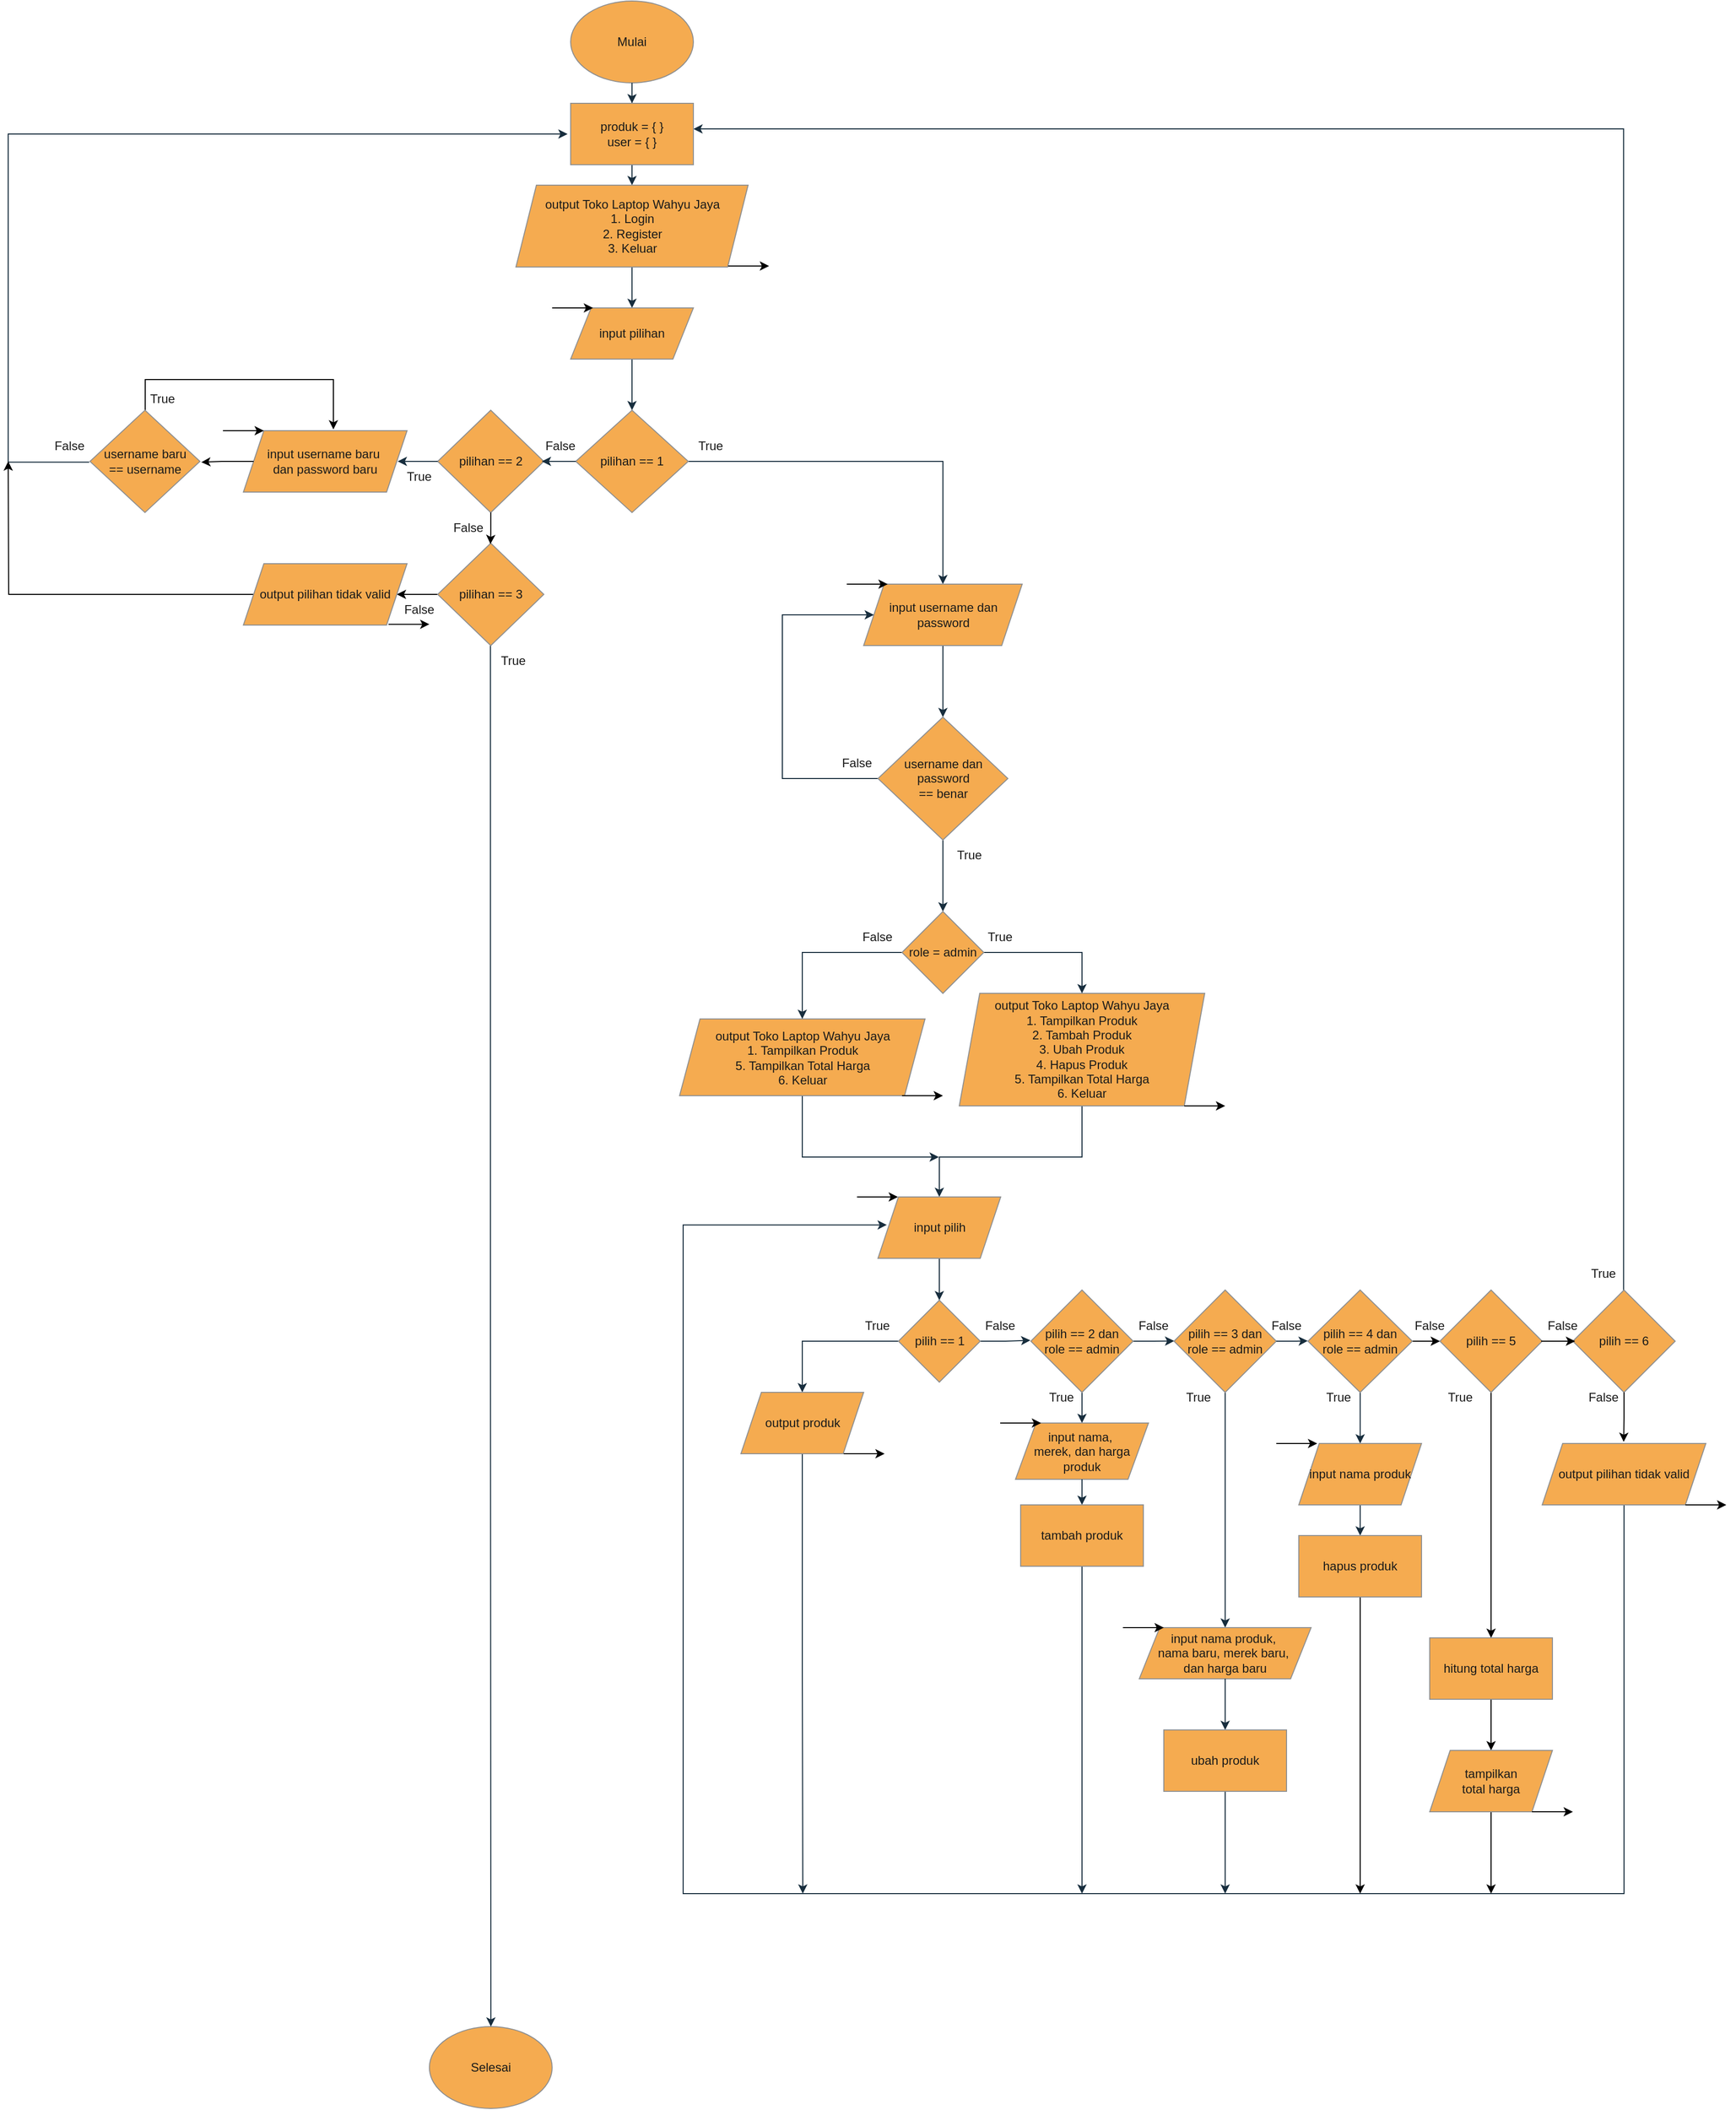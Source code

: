 <mxfile version="24.7.17">
  <diagram id="C5RBs43oDa-KdzZeNtuy" name="Page-1">
    <mxGraphModel dx="1134" dy="694" grid="1" gridSize="10" guides="1" tooltips="1" connect="0" arrows="1" fold="1" page="1" pageScale="1" pageWidth="2339" pageHeight="3300" background="#ffffff" math="0" shadow="0">
      <root>
        <mxCell id="WIyWlLk6GJQsqaUBKTNV-0" />
        <mxCell id="WIyWlLk6GJQsqaUBKTNV-1" parent="WIyWlLk6GJQsqaUBKTNV-0" />
        <mxCell id="zl4x7D-Gfelj8m4RLdN5-7" style="edgeStyle=orthogonalEdgeStyle;rounded=0;orthogonalLoop=1;jettySize=auto;html=1;labelBackgroundColor=none;strokeColor=#182E3E;fontColor=default;" parent="WIyWlLk6GJQsqaUBKTNV-1" source="4NJqL0IVzhE3b974urye-1" edge="1">
          <mxGeometry relative="1" as="geometry">
            <mxPoint x="650" y="200" as="targetPoint" />
          </mxGeometry>
        </mxCell>
        <mxCell id="zl4x7D-Gfelj8m4RLdN5-0" value="Mulai" style="ellipse;whiteSpace=wrap;html=1;labelBackgroundColor=none;fillColor=#F5AB50;strokeColor=#909090;fontColor=#1A1A1A;" parent="WIyWlLk6GJQsqaUBKTNV-1" vertex="1">
          <mxGeometry x="590" y="20" width="120" height="80" as="geometry" />
        </mxCell>
        <mxCell id="zl4x7D-Gfelj8m4RLdN5-21" style="edgeStyle=orthogonalEdgeStyle;rounded=0;orthogonalLoop=1;jettySize=auto;html=1;exitX=0.5;exitY=1;exitDx=0;exitDy=0;entryX=0.5;entryY=0;entryDx=0;entryDy=0;labelBackgroundColor=none;strokeColor=#182E3E;fontColor=default;" parent="WIyWlLk6GJQsqaUBKTNV-1" source="zl4x7D-Gfelj8m4RLdN5-6" target="zl4x7D-Gfelj8m4RLdN5-9" edge="1">
          <mxGeometry relative="1" as="geometry" />
        </mxCell>
        <mxCell id="zl4x7D-Gfelj8m4RLdN5-6" value="output Toko Laptop Wahyu Jaya&lt;div&gt;1. Login&lt;/div&gt;&lt;div&gt;2. Register&lt;/div&gt;&lt;div&gt;3. Keluar&lt;/div&gt;" style="shape=parallelogram;perimeter=parallelogramPerimeter;whiteSpace=wrap;html=1;fixedSize=1;labelBackgroundColor=none;fillColor=#F5AB50;strokeColor=#909090;fontColor=#1A1A1A;" parent="WIyWlLk6GJQsqaUBKTNV-1" vertex="1">
          <mxGeometry x="536.5" y="200" width="227" height="80" as="geometry" />
        </mxCell>
        <mxCell id="zl4x7D-Gfelj8m4RLdN5-23" style="edgeStyle=orthogonalEdgeStyle;rounded=0;orthogonalLoop=1;jettySize=auto;html=1;entryX=0.5;entryY=0;entryDx=0;entryDy=0;labelBackgroundColor=none;strokeColor=#182E3E;fontColor=default;" parent="WIyWlLk6GJQsqaUBKTNV-1" source="zl4x7D-Gfelj8m4RLdN5-8" target="zl4x7D-Gfelj8m4RLdN5-11" edge="1">
          <mxGeometry relative="1" as="geometry">
            <mxPoint x="540" y="470" as="targetPoint" />
            <Array as="points">
              <mxPoint x="954" y="470" />
            </Array>
          </mxGeometry>
        </mxCell>
        <mxCell id="zl4x7D-Gfelj8m4RLdN5-8" value="pilihan == 1" style="rhombus;whiteSpace=wrap;html=1;labelBackgroundColor=none;fillColor=#F5AB50;strokeColor=#909090;fontColor=#1A1A1A;" parent="WIyWlLk6GJQsqaUBKTNV-1" vertex="1">
          <mxGeometry x="595" y="420" width="110" height="100" as="geometry" />
        </mxCell>
        <mxCell id="zl4x7D-Gfelj8m4RLdN5-22" style="edgeStyle=orthogonalEdgeStyle;rounded=0;orthogonalLoop=1;jettySize=auto;html=1;entryX=0.5;entryY=0;entryDx=0;entryDy=0;labelBackgroundColor=none;strokeColor=#182E3E;fontColor=default;" parent="WIyWlLk6GJQsqaUBKTNV-1" source="zl4x7D-Gfelj8m4RLdN5-9" target="zl4x7D-Gfelj8m4RLdN5-8" edge="1">
          <mxGeometry relative="1" as="geometry" />
        </mxCell>
        <mxCell id="zl4x7D-Gfelj8m4RLdN5-9" value="input pilihan" style="shape=parallelogram;perimeter=parallelogramPerimeter;whiteSpace=wrap;html=1;fixedSize=1;labelBackgroundColor=none;fillColor=#F5AB50;strokeColor=#909090;fontColor=#1A1A1A;" parent="WIyWlLk6GJQsqaUBKTNV-1" vertex="1">
          <mxGeometry x="590" y="320" width="120" height="50" as="geometry" />
        </mxCell>
        <mxCell id="zl4x7D-Gfelj8m4RLdN5-25" style="edgeStyle=orthogonalEdgeStyle;rounded=0;orthogonalLoop=1;jettySize=auto;html=1;entryX=0.5;entryY=0;entryDx=0;entryDy=0;labelBackgroundColor=none;strokeColor=#182E3E;fontColor=default;" parent="WIyWlLk6GJQsqaUBKTNV-1" source="zl4x7D-Gfelj8m4RLdN5-11" target="zl4x7D-Gfelj8m4RLdN5-12" edge="1">
          <mxGeometry relative="1" as="geometry" />
        </mxCell>
        <mxCell id="zl4x7D-Gfelj8m4RLdN5-11" value="input username dan password" style="shape=parallelogram;perimeter=parallelogramPerimeter;whiteSpace=wrap;html=1;fixedSize=1;labelBackgroundColor=none;fillColor=#F5AB50;strokeColor=#909090;fontColor=#1A1A1A;" parent="WIyWlLk6GJQsqaUBKTNV-1" vertex="1">
          <mxGeometry x="876.5" y="590" width="155" height="60" as="geometry" />
        </mxCell>
        <mxCell id="zl4x7D-Gfelj8m4RLdN5-26" style="edgeStyle=orthogonalEdgeStyle;rounded=0;orthogonalLoop=1;jettySize=auto;html=1;entryX=0.5;entryY=0;entryDx=0;entryDy=0;labelBackgroundColor=none;strokeColor=#182E3E;fontColor=default;" parent="WIyWlLk6GJQsqaUBKTNV-1" source="zl4x7D-Gfelj8m4RLdN5-12" target="zl4x7D-Gfelj8m4RLdN5-15" edge="1">
          <mxGeometry relative="1" as="geometry" />
        </mxCell>
        <mxCell id="zl4x7D-Gfelj8m4RLdN5-27" style="edgeStyle=orthogonalEdgeStyle;rounded=0;orthogonalLoop=1;jettySize=auto;html=1;entryX=0;entryY=0.5;entryDx=0;entryDy=0;exitX=0;exitY=0.5;exitDx=0;exitDy=0;labelBackgroundColor=none;strokeColor=#182E3E;fontColor=default;" parent="WIyWlLk6GJQsqaUBKTNV-1" source="zl4x7D-Gfelj8m4RLdN5-12" target="zl4x7D-Gfelj8m4RLdN5-11" edge="1">
          <mxGeometry relative="1" as="geometry">
            <mxPoint x="817" y="620" as="targetPoint" />
            <Array as="points">
              <mxPoint x="797" y="780" />
              <mxPoint x="797" y="620" />
            </Array>
          </mxGeometry>
        </mxCell>
        <mxCell id="zl4x7D-Gfelj8m4RLdN5-12" value="username dan password&lt;div&gt;== benar&lt;/div&gt;" style="rhombus;whiteSpace=wrap;html=1;labelBackgroundColor=none;fillColor=#F5AB50;strokeColor=#909090;fontColor=#1A1A1A;" parent="WIyWlLk6GJQsqaUBKTNV-1" vertex="1">
          <mxGeometry x="890.5" y="720" width="127" height="120" as="geometry" />
        </mxCell>
        <mxCell id="zl4x7D-Gfelj8m4RLdN5-50" style="edgeStyle=orthogonalEdgeStyle;rounded=0;orthogonalLoop=1;jettySize=auto;html=1;entryX=0.5;entryY=0;entryDx=0;entryDy=0;labelBackgroundColor=none;strokeColor=#182E3E;fontColor=default;exitX=0.491;exitY=0.995;exitDx=0;exitDy=0;exitPerimeter=0;" parent="WIyWlLk6GJQsqaUBKTNV-1" source="zl4x7D-Gfelj8m4RLdN5-13" target="zl4x7D-Gfelj8m4RLdN5-44" edge="1">
          <mxGeometry relative="1" as="geometry">
            <Array as="points">
              <mxPoint x="1090" y="1100" />
              <mxPoint x="1090" y="1150" />
              <mxPoint x="951" y="1150" />
            </Array>
            <mxPoint x="1088" y="1103" as="sourcePoint" />
          </mxGeometry>
        </mxCell>
        <mxCell id="zl4x7D-Gfelj8m4RLdN5-13" value="output Toko Laptop Wahyu Jaya&lt;div&gt;1. Tampilkan Produk&lt;/div&gt;&lt;div&gt;2. Tambah Produk&lt;/div&gt;&lt;div&gt;3. Ubah Produk&lt;/div&gt;&lt;div&gt;4. Hapus Produk&lt;/div&gt;&lt;div&gt;5. Tampilkan Total Harga&lt;/div&gt;&lt;div&gt;6. Keluar&lt;/div&gt;" style="shape=parallelogram;perimeter=parallelogramPerimeter;whiteSpace=wrap;html=1;fixedSize=1;labelBackgroundColor=none;fillColor=#F5AB50;strokeColor=#909090;fontColor=#1A1A1A;" parent="WIyWlLk6GJQsqaUBKTNV-1" vertex="1">
          <mxGeometry x="970" y="990" width="240" height="110" as="geometry" />
        </mxCell>
        <mxCell id="zl4x7D-Gfelj8m4RLdN5-51" style="edgeStyle=orthogonalEdgeStyle;rounded=0;orthogonalLoop=1;jettySize=auto;html=1;labelBackgroundColor=none;strokeColor=#182E3E;fontColor=default;" parent="WIyWlLk6GJQsqaUBKTNV-1" source="zl4x7D-Gfelj8m4RLdN5-14" edge="1">
          <mxGeometry relative="1" as="geometry">
            <mxPoint x="950" y="1150" as="targetPoint" />
            <Array as="points">
              <mxPoint x="817" y="1150" />
              <mxPoint x="950" y="1150" />
            </Array>
          </mxGeometry>
        </mxCell>
        <mxCell id="zl4x7D-Gfelj8m4RLdN5-14" value="output Toko Laptop Wahyu Jaya&lt;div&gt;1. Tampilkan Produk&lt;/div&gt;&lt;div&gt;5. Tampilkan Total Harga&lt;/div&gt;&lt;div&gt;6. Keluar&lt;/div&gt;" style="shape=parallelogram;perimeter=parallelogramPerimeter;whiteSpace=wrap;html=1;fixedSize=1;labelBackgroundColor=none;fillColor=#F5AB50;strokeColor=#909090;fontColor=#1A1A1A;" parent="WIyWlLk6GJQsqaUBKTNV-1" vertex="1">
          <mxGeometry x="696.5" y="1015" width="240" height="75" as="geometry" />
        </mxCell>
        <mxCell id="zl4x7D-Gfelj8m4RLdN5-18" style="edgeStyle=orthogonalEdgeStyle;rounded=0;orthogonalLoop=1;jettySize=auto;html=1;exitX=1;exitY=0.5;exitDx=0;exitDy=0;entryX=0.5;entryY=0;entryDx=0;entryDy=0;labelBackgroundColor=none;strokeColor=#182E3E;fontColor=default;" parent="WIyWlLk6GJQsqaUBKTNV-1" source="zl4x7D-Gfelj8m4RLdN5-15" target="zl4x7D-Gfelj8m4RLdN5-13" edge="1">
          <mxGeometry relative="1" as="geometry">
            <mxPoint x="1107" y="950" as="targetPoint" />
          </mxGeometry>
        </mxCell>
        <mxCell id="zl4x7D-Gfelj8m4RLdN5-19" style="edgeStyle=orthogonalEdgeStyle;rounded=0;orthogonalLoop=1;jettySize=auto;html=1;entryX=0.5;entryY=0;entryDx=0;entryDy=0;labelBackgroundColor=none;strokeColor=#182E3E;fontColor=default;" parent="WIyWlLk6GJQsqaUBKTNV-1" source="zl4x7D-Gfelj8m4RLdN5-15" target="zl4x7D-Gfelj8m4RLdN5-14" edge="1">
          <mxGeometry relative="1" as="geometry">
            <mxPoint x="826" y="1050" as="targetPoint" />
            <Array as="points">
              <mxPoint x="817" y="950" />
            </Array>
          </mxGeometry>
        </mxCell>
        <mxCell id="zl4x7D-Gfelj8m4RLdN5-15" value="role = admin" style="rhombus;whiteSpace=wrap;html=1;labelBackgroundColor=none;fillColor=#F5AB50;strokeColor=#909090;fontColor=#1A1A1A;" parent="WIyWlLk6GJQsqaUBKTNV-1" vertex="1">
          <mxGeometry x="914" y="910" width="80" height="80" as="geometry" />
        </mxCell>
        <mxCell id="zl4x7D-Gfelj8m4RLdN5-28" value="input username baru&amp;nbsp;&lt;div&gt;dan password baru&lt;/div&gt;" style="shape=parallelogram;perimeter=parallelogramPerimeter;whiteSpace=wrap;html=1;fixedSize=1;labelBackgroundColor=none;fillColor=#F5AB50;strokeColor=#909090;fontColor=#1A1A1A;" parent="WIyWlLk6GJQsqaUBKTNV-1" vertex="1">
          <mxGeometry x="270" y="440" width="160" height="60" as="geometry" />
        </mxCell>
        <mxCell id="4NJqL0IVzhE3b974urye-12" style="edgeStyle=orthogonalEdgeStyle;rounded=0;orthogonalLoop=1;jettySize=auto;html=1;strokeColor=#182E3E;fontColor=#1A1A1A;entryX=-0.025;entryY=0.5;entryDx=0;entryDy=0;entryPerimeter=0;exitX=-0.007;exitY=0.508;exitDx=0;exitDy=0;exitPerimeter=0;" parent="WIyWlLk6GJQsqaUBKTNV-1" source="zl4x7D-Gfelj8m4RLdN5-29" target="4NJqL0IVzhE3b974urye-1" edge="1">
          <mxGeometry relative="1" as="geometry">
            <mxPoint x="120" y="140" as="targetPoint" />
            <Array as="points">
              <mxPoint x="40" y="471" />
              <mxPoint x="40" y="150" />
            </Array>
          </mxGeometry>
        </mxCell>
        <mxCell id="9ljW-Cc6mlku9meWJYxr-2" style="edgeStyle=orthogonalEdgeStyle;rounded=0;orthogonalLoop=1;jettySize=auto;html=1;entryX=0.55;entryY=-0.02;entryDx=0;entryDy=0;entryPerimeter=0;exitX=0.502;exitY=0.004;exitDx=0;exitDy=0;exitPerimeter=0;" edge="1" parent="WIyWlLk6GJQsqaUBKTNV-1" source="zl4x7D-Gfelj8m4RLdN5-29" target="zl4x7D-Gfelj8m4RLdN5-28">
          <mxGeometry relative="1" as="geometry">
            <mxPoint x="183.75" y="350" as="targetPoint" />
            <Array as="points">
              <mxPoint x="174" y="390" />
              <mxPoint x="358" y="390" />
            </Array>
          </mxGeometry>
        </mxCell>
        <mxCell id="zl4x7D-Gfelj8m4RLdN5-29" value="username baru ==&amp;nbsp;&lt;span style=&quot;background-color: initial;&quot;&gt;username&lt;/span&gt;" style="rhombus;whiteSpace=wrap;html=1;labelBackgroundColor=none;fillColor=#F5AB50;strokeColor=#909090;fontColor=#1A1A1A;" parent="WIyWlLk6GJQsqaUBKTNV-1" vertex="1">
          <mxGeometry x="120" y="420" width="107.5" height="100" as="geometry" />
        </mxCell>
        <mxCell id="zl4x7D-Gfelj8m4RLdN5-37" value="Selesai" style="ellipse;whiteSpace=wrap;html=1;labelBackgroundColor=none;fillColor=#F5AB50;strokeColor=#909090;fontColor=#1A1A1A;" parent="WIyWlLk6GJQsqaUBKTNV-1" vertex="1">
          <mxGeometry x="451.88" y="2000" width="120" height="80" as="geometry" />
        </mxCell>
        <mxCell id="zl4x7D-Gfelj8m4RLdN5-53" style="edgeStyle=orthogonalEdgeStyle;rounded=0;orthogonalLoop=1;jettySize=auto;html=1;entryX=0.5;entryY=0;entryDx=0;entryDy=0;labelBackgroundColor=none;strokeColor=#182E3E;fontColor=default;" parent="WIyWlLk6GJQsqaUBKTNV-1" source="zl4x7D-Gfelj8m4RLdN5-39" target="zl4x7D-Gfelj8m4RLdN5-40" edge="1">
          <mxGeometry relative="1" as="geometry">
            <mxPoint x="810" y="1330" as="targetPoint" />
          </mxGeometry>
        </mxCell>
        <mxCell id="zl4x7D-Gfelj8m4RLdN5-54" style="edgeStyle=orthogonalEdgeStyle;rounded=0;orthogonalLoop=1;jettySize=auto;html=1;entryX=-0.005;entryY=0.491;entryDx=0;entryDy=0;labelBackgroundColor=none;strokeColor=#182E3E;fontColor=default;entryPerimeter=0;" parent="WIyWlLk6GJQsqaUBKTNV-1" source="zl4x7D-Gfelj8m4RLdN5-39" target="zl4x7D-Gfelj8m4RLdN5-41" edge="1">
          <mxGeometry relative="1" as="geometry">
            <mxPoint x="1040" y="1330" as="targetPoint" />
          </mxGeometry>
        </mxCell>
        <mxCell id="zl4x7D-Gfelj8m4RLdN5-39" value="pilih == 1" style="rhombus;whiteSpace=wrap;html=1;labelBackgroundColor=none;fillColor=#F5AB50;strokeColor=#909090;fontColor=#1A1A1A;" parent="WIyWlLk6GJQsqaUBKTNV-1" vertex="1">
          <mxGeometry x="910.5" y="1290" width="80" height="80" as="geometry" />
        </mxCell>
        <mxCell id="zl4x7D-Gfelj8m4RLdN5-83" style="edgeStyle=orthogonalEdgeStyle;rounded=0;orthogonalLoop=1;jettySize=auto;html=1;labelBackgroundColor=none;strokeColor=#182E3E;fontColor=default;" parent="WIyWlLk6GJQsqaUBKTNV-1" source="zl4x7D-Gfelj8m4RLdN5-40" edge="1">
          <mxGeometry relative="1" as="geometry">
            <mxPoint x="817" y="1870" as="targetPoint" />
            <Array as="points">
              <mxPoint x="817" y="1655" />
              <mxPoint x="817" y="1655" />
            </Array>
          </mxGeometry>
        </mxCell>
        <mxCell id="zl4x7D-Gfelj8m4RLdN5-40" value="output produk" style="shape=parallelogram;perimeter=parallelogramPerimeter;whiteSpace=wrap;html=1;fixedSize=1;labelBackgroundColor=none;fillColor=#F5AB50;strokeColor=#909090;fontColor=#1A1A1A;" parent="WIyWlLk6GJQsqaUBKTNV-1" vertex="1">
          <mxGeometry x="756.5" y="1380" width="120" height="60" as="geometry" />
        </mxCell>
        <mxCell id="zl4x7D-Gfelj8m4RLdN5-55" style="edgeStyle=orthogonalEdgeStyle;rounded=0;orthogonalLoop=1;jettySize=auto;html=1;entryX=0.5;entryY=0;entryDx=0;entryDy=0;labelBackgroundColor=none;strokeColor=#182E3E;fontColor=default;" parent="WIyWlLk6GJQsqaUBKTNV-1" source="zl4x7D-Gfelj8m4RLdN5-41" target="zl4x7D-Gfelj8m4RLdN5-43" edge="1">
          <mxGeometry relative="1" as="geometry" />
        </mxCell>
        <mxCell id="zl4x7D-Gfelj8m4RLdN5-56" style="edgeStyle=orthogonalEdgeStyle;rounded=0;orthogonalLoop=1;jettySize=auto;html=1;entryX=0.002;entryY=0.498;entryDx=0;entryDy=0;labelBackgroundColor=none;strokeColor=#182E3E;fontColor=default;entryPerimeter=0;" parent="WIyWlLk6GJQsqaUBKTNV-1" source="zl4x7D-Gfelj8m4RLdN5-41" target="zl4x7D-Gfelj8m4RLdN5-45" edge="1">
          <mxGeometry relative="1" as="geometry">
            <mxPoint x="1220" y="1420" as="targetPoint" />
          </mxGeometry>
        </mxCell>
        <mxCell id="zl4x7D-Gfelj8m4RLdN5-41" value="pilih == 2 dan&lt;div&gt;role == admin&lt;/div&gt;" style="rhombus;whiteSpace=wrap;html=1;labelBackgroundColor=none;fillColor=#F5AB50;strokeColor=#909090;fontColor=#1A1A1A;" parent="WIyWlLk6GJQsqaUBKTNV-1" vertex="1">
          <mxGeometry x="1040" y="1280" width="100" height="100" as="geometry" />
        </mxCell>
        <mxCell id="zl4x7D-Gfelj8m4RLdN5-43" value="input nama,&amp;nbsp;&lt;div&gt;merek, dan harga produk&lt;/div&gt;" style="shape=parallelogram;perimeter=parallelogramPerimeter;whiteSpace=wrap;html=1;fixedSize=1;labelBackgroundColor=none;fillColor=#F5AB50;strokeColor=#909090;fontColor=#1A1A1A;" parent="WIyWlLk6GJQsqaUBKTNV-1" vertex="1">
          <mxGeometry x="1025" y="1410" width="130" height="55" as="geometry" />
        </mxCell>
        <mxCell id="zl4x7D-Gfelj8m4RLdN5-52" style="edgeStyle=orthogonalEdgeStyle;rounded=0;orthogonalLoop=1;jettySize=auto;html=1;entryX=0.5;entryY=0;entryDx=0;entryDy=0;labelBackgroundColor=none;strokeColor=#182E3E;fontColor=default;" parent="WIyWlLk6GJQsqaUBKTNV-1" source="zl4x7D-Gfelj8m4RLdN5-44" target="zl4x7D-Gfelj8m4RLdN5-39" edge="1">
          <mxGeometry relative="1" as="geometry" />
        </mxCell>
        <mxCell id="zl4x7D-Gfelj8m4RLdN5-44" value="input pilih" style="shape=parallelogram;perimeter=parallelogramPerimeter;whiteSpace=wrap;html=1;fixedSize=1;labelBackgroundColor=none;fillColor=#F5AB50;strokeColor=#909090;fontColor=#1A1A1A;" parent="WIyWlLk6GJQsqaUBKTNV-1" vertex="1">
          <mxGeometry x="890.5" y="1189" width="120" height="60" as="geometry" />
        </mxCell>
        <mxCell id="zl4x7D-Gfelj8m4RLdN5-57" style="edgeStyle=orthogonalEdgeStyle;rounded=0;orthogonalLoop=1;jettySize=auto;html=1;entryX=0.5;entryY=0;entryDx=0;entryDy=0;labelBackgroundColor=none;strokeColor=#182E3E;fontColor=default;" parent="WIyWlLk6GJQsqaUBKTNV-1" source="zl4x7D-Gfelj8m4RLdN5-45" target="zl4x7D-Gfelj8m4RLdN5-46" edge="1">
          <mxGeometry relative="1" as="geometry" />
        </mxCell>
        <mxCell id="zl4x7D-Gfelj8m4RLdN5-45" value="pilih == 3 dan&lt;div&gt;role == admin&lt;/div&gt;" style="rhombus;whiteSpace=wrap;html=1;labelBackgroundColor=none;fillColor=#F5AB50;strokeColor=#909090;fontColor=#1A1A1A;" parent="WIyWlLk6GJQsqaUBKTNV-1" vertex="1">
          <mxGeometry x="1180" y="1280" width="100" height="100" as="geometry" />
        </mxCell>
        <mxCell id="zl4x7D-Gfelj8m4RLdN5-46" value="input nama produk,&amp;nbsp;&lt;div&gt;nama baru, merek baru,&amp;nbsp;&lt;/div&gt;&lt;div&gt;dan harga baru&lt;/div&gt;" style="shape=parallelogram;perimeter=parallelogramPerimeter;whiteSpace=wrap;html=1;fixedSize=1;labelBackgroundColor=none;fillColor=#F5AB50;strokeColor=#909090;fontColor=#1A1A1A;" parent="WIyWlLk6GJQsqaUBKTNV-1" vertex="1">
          <mxGeometry x="1146" y="1610" width="168" height="50" as="geometry" />
        </mxCell>
        <mxCell id="zl4x7D-Gfelj8m4RLdN5-59" style="edgeStyle=orthogonalEdgeStyle;rounded=0;orthogonalLoop=1;jettySize=auto;html=1;entryX=0.5;entryY=0;entryDx=0;entryDy=0;labelBackgroundColor=none;strokeColor=#182E3E;fontColor=default;" parent="WIyWlLk6GJQsqaUBKTNV-1" source="zl4x7D-Gfelj8m4RLdN5-47" target="zl4x7D-Gfelj8m4RLdN5-48" edge="1">
          <mxGeometry relative="1" as="geometry" />
        </mxCell>
        <mxCell id="4NJqL0IVzhE3b974urye-13" style="edgeStyle=orthogonalEdgeStyle;rounded=0;orthogonalLoop=1;jettySize=auto;html=1;strokeColor=#182E3E;fontColor=#1A1A1A;entryX=1;entryY=0.417;entryDx=0;entryDy=0;entryPerimeter=0;exitX=0.496;exitY=0.052;exitDx=0;exitDy=0;exitPerimeter=0;" parent="WIyWlLk6GJQsqaUBKTNV-1" source="9ljW-Cc6mlku9meWJYxr-12" target="4NJqL0IVzhE3b974urye-1" edge="1">
          <mxGeometry relative="1" as="geometry">
            <mxPoint x="1400" y="120" as="targetPoint" />
            <Array as="points">
              <mxPoint x="1620" y="145" />
            </Array>
            <mxPoint x="1660" y="1270" as="sourcePoint" />
          </mxGeometry>
        </mxCell>
        <mxCell id="svdyX7eMzX7j4TT8OuAd-2" value="" style="edgeStyle=orthogonalEdgeStyle;rounded=0;orthogonalLoop=1;jettySize=auto;html=1;" parent="WIyWlLk6GJQsqaUBKTNV-1" source="zl4x7D-Gfelj8m4RLdN5-47" target="svdyX7eMzX7j4TT8OuAd-1" edge="1">
          <mxGeometry relative="1" as="geometry" />
        </mxCell>
        <mxCell id="zl4x7D-Gfelj8m4RLdN5-47" value="pilih == 4 dan&lt;div&gt;role == admin&lt;/div&gt;" style="rhombus;whiteSpace=wrap;html=1;labelBackgroundColor=none;fillColor=#F5AB50;strokeColor=#909090;fontColor=#1A1A1A;" parent="WIyWlLk6GJQsqaUBKTNV-1" vertex="1">
          <mxGeometry x="1311" y="1280" width="102" height="100" as="geometry" />
        </mxCell>
        <mxCell id="zl4x7D-Gfelj8m4RLdN5-60" style="edgeStyle=orthogonalEdgeStyle;rounded=0;orthogonalLoop=1;jettySize=auto;html=1;entryX=0.5;entryY=0;entryDx=0;entryDy=0;labelBackgroundColor=none;strokeColor=#182E3E;fontColor=default;" parent="WIyWlLk6GJQsqaUBKTNV-1" source="zl4x7D-Gfelj8m4RLdN5-48" target="zl4x7D-Gfelj8m4RLdN5-49" edge="1">
          <mxGeometry relative="1" as="geometry" />
        </mxCell>
        <mxCell id="zl4x7D-Gfelj8m4RLdN5-48" value="input nama produk" style="shape=parallelogram;perimeter=parallelogramPerimeter;whiteSpace=wrap;html=1;fixedSize=1;labelBackgroundColor=none;fillColor=#F5AB50;strokeColor=#909090;fontColor=#1A1A1A;" parent="WIyWlLk6GJQsqaUBKTNV-1" vertex="1">
          <mxGeometry x="1302" y="1430" width="120" height="60" as="geometry" />
        </mxCell>
        <mxCell id="4NJqL0IVzhE3b974urye-17" style="edgeStyle=orthogonalEdgeStyle;rounded=0;orthogonalLoop=1;jettySize=auto;html=1;strokeColor=#182E3E;fontColor=#1A1A1A;entryX=0.072;entryY=0.456;entryDx=0;entryDy=0;entryPerimeter=0;exitX=0.493;exitY=0.96;exitDx=0;exitDy=0;exitPerimeter=0;" parent="WIyWlLk6GJQsqaUBKTNV-1" source="9ljW-Cc6mlku9meWJYxr-15" target="zl4x7D-Gfelj8m4RLdN5-44" edge="1">
          <mxGeometry relative="1" as="geometry">
            <mxPoint x="710" y="1870" as="targetPoint" />
            <Array as="points">
              <mxPoint x="1620" y="1488" />
              <mxPoint x="1620" y="1870" />
              <mxPoint x="700" y="1870" />
              <mxPoint x="700" y="1216" />
            </Array>
            <mxPoint x="1670" y="1610" as="sourcePoint" />
          </mxGeometry>
        </mxCell>
        <mxCell id="svdyX7eMzX7j4TT8OuAd-13" style="edgeStyle=orthogonalEdgeStyle;rounded=0;orthogonalLoop=1;jettySize=auto;html=1;" parent="WIyWlLk6GJQsqaUBKTNV-1" source="zl4x7D-Gfelj8m4RLdN5-49" edge="1">
          <mxGeometry relative="1" as="geometry">
            <mxPoint x="1362" y="1870" as="targetPoint" />
          </mxGeometry>
        </mxCell>
        <mxCell id="zl4x7D-Gfelj8m4RLdN5-49" value="hapus produk" style="rounded=0;whiteSpace=wrap;html=1;labelBackgroundColor=none;fillColor=#F5AB50;strokeColor=#909090;fontColor=#1A1A1A;" parent="WIyWlLk6GJQsqaUBKTNV-1" vertex="1">
          <mxGeometry x="1302" y="1520" width="120" height="60" as="geometry" />
        </mxCell>
        <mxCell id="zl4x7D-Gfelj8m4RLdN5-62" value="True" style="text;html=1;align=center;verticalAlign=middle;whiteSpace=wrap;rounded=0;labelBackgroundColor=none;fontColor=#1A1A1A;" parent="WIyWlLk6GJQsqaUBKTNV-1" vertex="1">
          <mxGeometry x="696.5" y="440" width="60" height="30" as="geometry" />
        </mxCell>
        <mxCell id="zl4x7D-Gfelj8m4RLdN5-63" value="False" style="text;html=1;align=center;verticalAlign=middle;whiteSpace=wrap;rounded=0;labelBackgroundColor=none;fontColor=#1A1A1A;" parent="WIyWlLk6GJQsqaUBKTNV-1" vertex="1">
          <mxGeometry x="550" y="440" width="60" height="30" as="geometry" />
        </mxCell>
        <mxCell id="zl4x7D-Gfelj8m4RLdN5-64" value="True" style="text;html=1;align=center;verticalAlign=middle;whiteSpace=wrap;rounded=0;labelBackgroundColor=none;fontColor=#1A1A1A;" parent="WIyWlLk6GJQsqaUBKTNV-1" vertex="1">
          <mxGeometry x="950" y="840" width="60" height="30" as="geometry" />
        </mxCell>
        <mxCell id="zl4x7D-Gfelj8m4RLdN5-65" value="True" style="text;html=1;align=center;verticalAlign=middle;whiteSpace=wrap;rounded=0;labelBackgroundColor=none;fontColor=#1A1A1A;" parent="WIyWlLk6GJQsqaUBKTNV-1" vertex="1">
          <mxGeometry x="1040" y="1370" width="60" height="30" as="geometry" />
        </mxCell>
        <mxCell id="zl4x7D-Gfelj8m4RLdN5-66" value="False" style="text;html=1;align=center;verticalAlign=middle;whiteSpace=wrap;rounded=0;labelBackgroundColor=none;fontColor=#1A1A1A;" parent="WIyWlLk6GJQsqaUBKTNV-1" vertex="1">
          <mxGeometry x="840" y="750" width="60" height="30" as="geometry" />
        </mxCell>
        <mxCell id="zl4x7D-Gfelj8m4RLdN5-67" value="True" style="text;html=1;align=center;verticalAlign=middle;whiteSpace=wrap;rounded=0;labelBackgroundColor=none;fontColor=#1A1A1A;" parent="WIyWlLk6GJQsqaUBKTNV-1" vertex="1">
          <mxGeometry x="860" y="1300" width="60" height="30" as="geometry" />
        </mxCell>
        <mxCell id="zl4x7D-Gfelj8m4RLdN5-68" value="False" style="text;html=1;align=center;verticalAlign=middle;whiteSpace=wrap;rounded=0;labelBackgroundColor=none;fontColor=#1A1A1A;" parent="WIyWlLk6GJQsqaUBKTNV-1" vertex="1">
          <mxGeometry x="1260" y="1300" width="60" height="30" as="geometry" />
        </mxCell>
        <mxCell id="zl4x7D-Gfelj8m4RLdN5-69" value="False" style="text;html=1;align=center;verticalAlign=middle;whiteSpace=wrap;rounded=0;labelBackgroundColor=none;fontColor=#1A1A1A;" parent="WIyWlLk6GJQsqaUBKTNV-1" vertex="1">
          <mxGeometry x="980" y="1305" width="60" height="20" as="geometry" />
        </mxCell>
        <mxCell id="zl4x7D-Gfelj8m4RLdN5-70" value="False" style="text;html=1;align=center;verticalAlign=middle;whiteSpace=wrap;rounded=0;labelBackgroundColor=none;fontColor=#1A1A1A;" parent="WIyWlLk6GJQsqaUBKTNV-1" vertex="1">
          <mxGeometry x="1400" y="1300" width="60" height="30" as="geometry" />
        </mxCell>
        <mxCell id="zl4x7D-Gfelj8m4RLdN5-71" value="False" style="text;html=1;align=center;verticalAlign=middle;whiteSpace=wrap;rounded=0;labelBackgroundColor=none;fontColor=#1A1A1A;" parent="WIyWlLk6GJQsqaUBKTNV-1" vertex="1">
          <mxGeometry x="1130" y="1300" width="60" height="30" as="geometry" />
        </mxCell>
        <mxCell id="zl4x7D-Gfelj8m4RLdN5-74" value="True" style="text;html=1;align=center;verticalAlign=middle;whiteSpace=wrap;rounded=0;labelBackgroundColor=none;fontColor=#1A1A1A;" parent="WIyWlLk6GJQsqaUBKTNV-1" vertex="1">
          <mxGeometry x="1174" y="1370" width="60" height="30" as="geometry" />
        </mxCell>
        <mxCell id="zl4x7D-Gfelj8m4RLdN5-75" value="True" style="text;html=1;align=center;verticalAlign=middle;whiteSpace=wrap;rounded=0;labelBackgroundColor=none;fontColor=#1A1A1A;" parent="WIyWlLk6GJQsqaUBKTNV-1" vertex="1">
          <mxGeometry x="1311" y="1370" width="60" height="30" as="geometry" />
        </mxCell>
        <mxCell id="zl4x7D-Gfelj8m4RLdN5-76" value="True" style="text;html=1;align=center;verticalAlign=middle;whiteSpace=wrap;rounded=0;labelBackgroundColor=none;fontColor=#1A1A1A;" parent="WIyWlLk6GJQsqaUBKTNV-1" vertex="1">
          <mxGeometry x="980" y="920" width="60" height="30" as="geometry" />
        </mxCell>
        <mxCell id="zl4x7D-Gfelj8m4RLdN5-77" value="True" style="text;html=1;align=center;verticalAlign=middle;whiteSpace=wrap;rounded=0;labelBackgroundColor=none;fontColor=#1A1A1A;" parent="WIyWlLk6GJQsqaUBKTNV-1" vertex="1">
          <mxGeometry x="411.87" y="470" width="60" height="30" as="geometry" />
        </mxCell>
        <mxCell id="zl4x7D-Gfelj8m4RLdN5-78" value="False" style="text;html=1;align=center;verticalAlign=middle;whiteSpace=wrap;rounded=0;labelBackgroundColor=none;fontColor=#1A1A1A;" parent="WIyWlLk6GJQsqaUBKTNV-1" vertex="1">
          <mxGeometry x="860" y="920" width="60" height="30" as="geometry" />
        </mxCell>
        <mxCell id="zl4x7D-Gfelj8m4RLdN5-79" value="False" style="text;html=1;align=center;verticalAlign=middle;whiteSpace=wrap;rounded=0;labelBackgroundColor=none;fontColor=#1A1A1A;" parent="WIyWlLk6GJQsqaUBKTNV-1" vertex="1">
          <mxGeometry x="70" y="440" width="60" height="30" as="geometry" />
        </mxCell>
        <mxCell id="zl4x7D-Gfelj8m4RLdN5-80" value="True" style="text;html=1;align=center;verticalAlign=middle;whiteSpace=wrap;rounded=0;labelBackgroundColor=none;fontColor=#1A1A1A;" parent="WIyWlLk6GJQsqaUBKTNV-1" vertex="1">
          <mxGeometry x="161" y="394" width="60" height="30" as="geometry" />
        </mxCell>
        <mxCell id="zl4x7D-Gfelj8m4RLdN5-90" value="" style="edgeStyle=orthogonalEdgeStyle;rounded=0;orthogonalLoop=1;jettySize=auto;html=1;labelBackgroundColor=none;strokeColor=#182E3E;fontColor=default;" parent="WIyWlLk6GJQsqaUBKTNV-1" source="zl4x7D-Gfelj8m4RLdN5-46" target="zl4x7D-Gfelj8m4RLdN5-89" edge="1">
          <mxGeometry relative="1" as="geometry">
            <mxPoint x="1217" y="1930" as="targetPoint" />
            <mxPoint x="1217" y="1720" as="sourcePoint" />
          </mxGeometry>
        </mxCell>
        <mxCell id="4NJqL0IVzhE3b974urye-16" style="edgeStyle=orthogonalEdgeStyle;rounded=0;orthogonalLoop=1;jettySize=auto;html=1;strokeColor=#182E3E;fontColor=#1A1A1A;" parent="WIyWlLk6GJQsqaUBKTNV-1" source="zl4x7D-Gfelj8m4RLdN5-89" edge="1">
          <mxGeometry relative="1" as="geometry">
            <mxPoint x="1230" y="1870" as="targetPoint" />
          </mxGeometry>
        </mxCell>
        <mxCell id="zl4x7D-Gfelj8m4RLdN5-89" value="ubah produk" style="rounded=0;whiteSpace=wrap;html=1;labelBackgroundColor=none;fillColor=#F5AB50;strokeColor=#909090;fontColor=#1A1A1A;" parent="WIyWlLk6GJQsqaUBKTNV-1" vertex="1">
          <mxGeometry x="1170" y="1710" width="120" height="60" as="geometry" />
        </mxCell>
        <mxCell id="zl4x7D-Gfelj8m4RLdN5-92" value="" style="edgeStyle=orthogonalEdgeStyle;rounded=0;orthogonalLoop=1;jettySize=auto;html=1;labelBackgroundColor=none;strokeColor=#182E3E;fontColor=default;" parent="WIyWlLk6GJQsqaUBKTNV-1" source="zl4x7D-Gfelj8m4RLdN5-43" target="zl4x7D-Gfelj8m4RLdN5-91" edge="1">
          <mxGeometry relative="1" as="geometry">
            <mxPoint x="1050" y="1930" as="targetPoint" />
            <mxPoint x="1050" y="1595" as="sourcePoint" />
          </mxGeometry>
        </mxCell>
        <mxCell id="4NJqL0IVzhE3b974urye-15" style="edgeStyle=orthogonalEdgeStyle;rounded=0;orthogonalLoop=1;jettySize=auto;html=1;strokeColor=#182E3E;fontColor=#1A1A1A;" parent="WIyWlLk6GJQsqaUBKTNV-1" source="zl4x7D-Gfelj8m4RLdN5-91" edge="1">
          <mxGeometry relative="1" as="geometry">
            <mxPoint x="1090" y="1870" as="targetPoint" />
          </mxGeometry>
        </mxCell>
        <mxCell id="zl4x7D-Gfelj8m4RLdN5-91" value="tambah produk" style="rounded=0;whiteSpace=wrap;html=1;labelBackgroundColor=none;fillColor=#F5AB50;strokeColor=#909090;fontColor=#1A1A1A;" parent="WIyWlLk6GJQsqaUBKTNV-1" vertex="1">
          <mxGeometry x="1030" y="1490" width="120" height="60" as="geometry" />
        </mxCell>
        <mxCell id="4NJqL0IVzhE3b974urye-0" value="" style="edgeStyle=orthogonalEdgeStyle;rounded=0;orthogonalLoop=1;jettySize=auto;html=1;labelBackgroundColor=none;strokeColor=#182E3E;fontColor=default;" parent="WIyWlLk6GJQsqaUBKTNV-1" source="zl4x7D-Gfelj8m4RLdN5-0" target="4NJqL0IVzhE3b974urye-1" edge="1">
          <mxGeometry relative="1" as="geometry">
            <mxPoint x="650" y="200" as="targetPoint" />
            <mxPoint x="650" y="100" as="sourcePoint" />
          </mxGeometry>
        </mxCell>
        <mxCell id="4NJqL0IVzhE3b974urye-1" value="produk = { }&lt;div&gt;&lt;span style=&quot;background-color: initial;&quot;&gt;user = { }&lt;/span&gt;&lt;/div&gt;" style="rounded=0;whiteSpace=wrap;html=1;strokeColor=#909090;fontColor=#1A1A1A;fillColor=#F5AB50;" parent="WIyWlLk6GJQsqaUBKTNV-1" vertex="1">
          <mxGeometry x="590" y="120" width="120" height="60" as="geometry" />
        </mxCell>
        <mxCell id="4NJqL0IVzhE3b974urye-18" style="edgeStyle=orthogonalEdgeStyle;rounded=0;orthogonalLoop=1;jettySize=auto;html=1;strokeColor=#182E3E;fontColor=#1A1A1A;exitX=0.497;exitY=1;exitDx=0;exitDy=0;exitPerimeter=0;entryX=0.501;entryY=0;entryDx=0;entryDy=0;entryPerimeter=0;" parent="WIyWlLk6GJQsqaUBKTNV-1" source="9ljW-Cc6mlku9meWJYxr-3" target="zl4x7D-Gfelj8m4RLdN5-37" edge="1">
          <mxGeometry relative="1" as="geometry">
            <mxPoint x="512" y="1980" as="targetPoint" />
            <mxPoint x="660" y="750" as="sourcePoint" />
            <Array as="points" />
          </mxGeometry>
        </mxCell>
        <mxCell id="4NJqL0IVzhE3b974urye-6" value="pilihan == 2" style="rhombus;whiteSpace=wrap;html=1;strokeColor=#909090;fontColor=#1A1A1A;fillColor=#F5AB50;" parent="WIyWlLk6GJQsqaUBKTNV-1" vertex="1">
          <mxGeometry x="460" y="420" width="103.75" height="100" as="geometry" />
        </mxCell>
        <mxCell id="4NJqL0IVzhE3b974urye-7" style="edgeStyle=orthogonalEdgeStyle;rounded=0;orthogonalLoop=1;jettySize=auto;html=1;entryX=0.981;entryY=0.5;entryDx=0;entryDy=0;entryPerimeter=0;strokeColor=#182E3E;fontColor=#1A1A1A;" parent="WIyWlLk6GJQsqaUBKTNV-1" source="zl4x7D-Gfelj8m4RLdN5-8" target="4NJqL0IVzhE3b974urye-6" edge="1">
          <mxGeometry relative="1" as="geometry" />
        </mxCell>
        <mxCell id="4NJqL0IVzhE3b974urye-8" style="edgeStyle=orthogonalEdgeStyle;rounded=0;orthogonalLoop=1;jettySize=auto;html=1;entryX=0.943;entryY=0.5;entryDx=0;entryDy=0;entryPerimeter=0;strokeColor=#182E3E;fontColor=#1A1A1A;" parent="WIyWlLk6GJQsqaUBKTNV-1" source="4NJqL0IVzhE3b974urye-6" target="zl4x7D-Gfelj8m4RLdN5-28" edge="1">
          <mxGeometry relative="1" as="geometry" />
        </mxCell>
        <mxCell id="4NJqL0IVzhE3b974urye-19" style="edgeStyle=orthogonalEdgeStyle;rounded=0;orthogonalLoop=1;jettySize=auto;html=1;entryX=-0.002;entryY=0.497;entryDx=0;entryDy=0;entryPerimeter=0;strokeColor=#182E3E;fontColor=#1A1A1A;" parent="WIyWlLk6GJQsqaUBKTNV-1" source="zl4x7D-Gfelj8m4RLdN5-45" target="zl4x7D-Gfelj8m4RLdN5-47" edge="1">
          <mxGeometry relative="1" as="geometry" />
        </mxCell>
        <mxCell id="svdyX7eMzX7j4TT8OuAd-8" value="" style="edgeStyle=orthogonalEdgeStyle;rounded=0;orthogonalLoop=1;jettySize=auto;html=1;" parent="WIyWlLk6GJQsqaUBKTNV-1" source="svdyX7eMzX7j4TT8OuAd-1" target="svdyX7eMzX7j4TT8OuAd-7" edge="1">
          <mxGeometry relative="1" as="geometry" />
        </mxCell>
        <mxCell id="svdyX7eMzX7j4TT8OuAd-1" value="pilih == 5" style="rhombus;whiteSpace=wrap;html=1;fillColor=#F5AB50;strokeColor=#909090;fontColor=#1A1A1A;labelBackgroundColor=none;" parent="WIyWlLk6GJQsqaUBKTNV-1" vertex="1">
          <mxGeometry x="1440" y="1280" width="100" height="100" as="geometry" />
        </mxCell>
        <mxCell id="svdyX7eMzX7j4TT8OuAd-10" value="" style="edgeStyle=orthogonalEdgeStyle;rounded=0;orthogonalLoop=1;jettySize=auto;html=1;" parent="WIyWlLk6GJQsqaUBKTNV-1" source="svdyX7eMzX7j4TT8OuAd-7" target="svdyX7eMzX7j4TT8OuAd-9" edge="1">
          <mxGeometry relative="1" as="geometry" />
        </mxCell>
        <mxCell id="svdyX7eMzX7j4TT8OuAd-7" value="hitung total harga" style="whiteSpace=wrap;html=1;fillColor=#F5AB50;strokeColor=#909090;fontColor=#1A1A1A;labelBackgroundColor=none;" parent="WIyWlLk6GJQsqaUBKTNV-1" vertex="1">
          <mxGeometry x="1430" y="1620" width="120" height="60" as="geometry" />
        </mxCell>
        <mxCell id="9ljW-Cc6mlku9meWJYxr-17" style="edgeStyle=orthogonalEdgeStyle;rounded=0;orthogonalLoop=1;jettySize=auto;html=1;" edge="1" parent="WIyWlLk6GJQsqaUBKTNV-1" source="svdyX7eMzX7j4TT8OuAd-9">
          <mxGeometry relative="1" as="geometry">
            <mxPoint x="1490" y="1870" as="targetPoint" />
          </mxGeometry>
        </mxCell>
        <mxCell id="svdyX7eMzX7j4TT8OuAd-9" value="tampilkan&lt;div&gt;total harga&lt;/div&gt;" style="shape=parallelogram;perimeter=parallelogramPerimeter;whiteSpace=wrap;html=1;fixedSize=1;fillColor=#F5AB50;strokeColor=#909090;fontColor=#1A1A1A;labelBackgroundColor=none;" parent="WIyWlLk6GJQsqaUBKTNV-1" vertex="1">
          <mxGeometry x="1430" y="1730" width="120" height="60" as="geometry" />
        </mxCell>
        <mxCell id="svdyX7eMzX7j4TT8OuAd-11" value="True" style="text;html=1;align=center;verticalAlign=middle;whiteSpace=wrap;rounded=0;labelBackgroundColor=none;fontColor=#1A1A1A;" parent="WIyWlLk6GJQsqaUBKTNV-1" vertex="1">
          <mxGeometry x="1430" y="1370" width="60" height="30" as="geometry" />
        </mxCell>
        <mxCell id="svdyX7eMzX7j4TT8OuAd-12" value="False" style="text;html=1;align=center;verticalAlign=middle;whiteSpace=wrap;rounded=0;labelBackgroundColor=none;fontColor=#1A1A1A;" parent="WIyWlLk6GJQsqaUBKTNV-1" vertex="1">
          <mxGeometry x="1530" y="1300" width="60" height="30" as="geometry" />
        </mxCell>
        <mxCell id="9ljW-Cc6mlku9meWJYxr-0" style="edgeStyle=orthogonalEdgeStyle;rounded=0;orthogonalLoop=1;jettySize=auto;html=1;entryX=1.012;entryY=0.508;entryDx=0;entryDy=0;entryPerimeter=0;" edge="1" parent="WIyWlLk6GJQsqaUBKTNV-1" source="zl4x7D-Gfelj8m4RLdN5-28" target="zl4x7D-Gfelj8m4RLdN5-29">
          <mxGeometry relative="1" as="geometry" />
        </mxCell>
        <mxCell id="9ljW-Cc6mlku9meWJYxr-9" style="edgeStyle=orthogonalEdgeStyle;rounded=0;orthogonalLoop=1;jettySize=auto;html=1;" edge="1" parent="WIyWlLk6GJQsqaUBKTNV-1" source="9ljW-Cc6mlku9meWJYxr-3" target="9ljW-Cc6mlku9meWJYxr-8">
          <mxGeometry relative="1" as="geometry" />
        </mxCell>
        <mxCell id="9ljW-Cc6mlku9meWJYxr-3" value="pilihan == 3" style="rhombus;whiteSpace=wrap;html=1;strokeColor=#909090;fontColor=#1A1A1A;fillColor=#F5AB50;" vertex="1" parent="WIyWlLk6GJQsqaUBKTNV-1">
          <mxGeometry x="460" y="550" width="103.75" height="100" as="geometry" />
        </mxCell>
        <mxCell id="9ljW-Cc6mlku9meWJYxr-4" style="edgeStyle=orthogonalEdgeStyle;rounded=0;orthogonalLoop=1;jettySize=auto;html=1;entryX=0.497;entryY=0.008;entryDx=0;entryDy=0;entryPerimeter=0;" edge="1" parent="WIyWlLk6GJQsqaUBKTNV-1" source="4NJqL0IVzhE3b974urye-6" target="9ljW-Cc6mlku9meWJYxr-3">
          <mxGeometry relative="1" as="geometry" />
        </mxCell>
        <mxCell id="9ljW-Cc6mlku9meWJYxr-5" value="False" style="text;html=1;align=center;verticalAlign=middle;whiteSpace=wrap;rounded=0;labelBackgroundColor=none;fontColor=#1A1A1A;" vertex="1" parent="WIyWlLk6GJQsqaUBKTNV-1">
          <mxGeometry x="460" y="520" width="60" height="30" as="geometry" />
        </mxCell>
        <mxCell id="9ljW-Cc6mlku9meWJYxr-6" value="True" style="text;html=1;align=center;verticalAlign=middle;whiteSpace=wrap;rounded=0;labelBackgroundColor=none;fontColor=#1A1A1A;" vertex="1" parent="WIyWlLk6GJQsqaUBKTNV-1">
          <mxGeometry x="503.75" y="650" width="60" height="30" as="geometry" />
        </mxCell>
        <mxCell id="9ljW-Cc6mlku9meWJYxr-10" style="edgeStyle=orthogonalEdgeStyle;rounded=0;orthogonalLoop=1;jettySize=auto;html=1;" edge="1" parent="WIyWlLk6GJQsqaUBKTNV-1" source="9ljW-Cc6mlku9meWJYxr-8">
          <mxGeometry relative="1" as="geometry">
            <mxPoint x="40" y="470" as="targetPoint" />
          </mxGeometry>
        </mxCell>
        <mxCell id="9ljW-Cc6mlku9meWJYxr-8" value="output pilihan tidak valid" style="shape=parallelogram;perimeter=parallelogramPerimeter;whiteSpace=wrap;html=1;fixedSize=1;labelBackgroundColor=none;fillColor=#F5AB50;strokeColor=#909090;fontColor=#1A1A1A;" vertex="1" parent="WIyWlLk6GJQsqaUBKTNV-1">
          <mxGeometry x="270" y="570" width="160" height="60" as="geometry" />
        </mxCell>
        <mxCell id="9ljW-Cc6mlku9meWJYxr-11" value="False" style="text;html=1;align=center;verticalAlign=middle;whiteSpace=wrap;rounded=0;labelBackgroundColor=none;fontColor=#1A1A1A;" vertex="1" parent="WIyWlLk6GJQsqaUBKTNV-1">
          <mxGeometry x="411.87" y="600" width="60" height="30" as="geometry" />
        </mxCell>
        <mxCell id="9ljW-Cc6mlku9meWJYxr-12" value="pilih == 6" style="rhombus;whiteSpace=wrap;html=1;fillColor=#F5AB50;strokeColor=#909090;fontColor=#1A1A1A;labelBackgroundColor=none;" vertex="1" parent="WIyWlLk6GJQsqaUBKTNV-1">
          <mxGeometry x="1570" y="1280" width="100" height="100" as="geometry" />
        </mxCell>
        <mxCell id="9ljW-Cc6mlku9meWJYxr-13" style="edgeStyle=orthogonalEdgeStyle;rounded=0;orthogonalLoop=1;jettySize=auto;html=1;entryX=0.032;entryY=0.492;entryDx=0;entryDy=0;entryPerimeter=0;" edge="1" parent="WIyWlLk6GJQsqaUBKTNV-1">
          <mxGeometry relative="1" as="geometry">
            <mxPoint x="1539" y="1330" as="sourcePoint" />
            <mxPoint x="1572.2" y="1329.2" as="targetPoint" />
          </mxGeometry>
        </mxCell>
        <mxCell id="9ljW-Cc6mlku9meWJYxr-14" value="True" style="text;html=1;align=center;verticalAlign=middle;whiteSpace=wrap;rounded=0;labelBackgroundColor=none;fontColor=#1A1A1A;" vertex="1" parent="WIyWlLk6GJQsqaUBKTNV-1">
          <mxGeometry x="1570" y="1249" width="60" height="30" as="geometry" />
        </mxCell>
        <mxCell id="9ljW-Cc6mlku9meWJYxr-15" value="output pilihan tidak valid" style="shape=parallelogram;perimeter=parallelogramPerimeter;whiteSpace=wrap;html=1;fixedSize=1;labelBackgroundColor=none;fillColor=#F5AB50;strokeColor=#909090;fontColor=#1A1A1A;" vertex="1" parent="WIyWlLk6GJQsqaUBKTNV-1">
          <mxGeometry x="1540" y="1430" width="160" height="60" as="geometry" />
        </mxCell>
        <mxCell id="9ljW-Cc6mlku9meWJYxr-16" style="edgeStyle=orthogonalEdgeStyle;rounded=0;orthogonalLoop=1;jettySize=auto;html=1;entryX=0.498;entryY=-0.027;entryDx=0;entryDy=0;entryPerimeter=0;" edge="1" parent="WIyWlLk6GJQsqaUBKTNV-1" source="9ljW-Cc6mlku9meWJYxr-12" target="9ljW-Cc6mlku9meWJYxr-15">
          <mxGeometry relative="1" as="geometry" />
        </mxCell>
        <mxCell id="9ljW-Cc6mlku9meWJYxr-18" value="False" style="text;html=1;align=center;verticalAlign=middle;whiteSpace=wrap;rounded=0;labelBackgroundColor=none;fontColor=#1A1A1A;" vertex="1" parent="WIyWlLk6GJQsqaUBKTNV-1">
          <mxGeometry x="1570" y="1370" width="60" height="30" as="geometry" />
        </mxCell>
        <mxCell id="9ljW-Cc6mlku9meWJYxr-19" value="" style="endArrow=classic;html=1;rounded=0;" edge="1" parent="WIyWlLk6GJQsqaUBKTNV-1">
          <mxGeometry width="50" height="50" relative="1" as="geometry">
            <mxPoint x="744" y="279" as="sourcePoint" />
            <mxPoint x="784" y="279" as="targetPoint" />
          </mxGeometry>
        </mxCell>
        <mxCell id="9ljW-Cc6mlku9meWJYxr-20" value="" style="endArrow=classic;html=1;rounded=0;" edge="1" parent="WIyWlLk6GJQsqaUBKTNV-1">
          <mxGeometry width="50" height="50" relative="1" as="geometry">
            <mxPoint x="411.87" y="629.2" as="sourcePoint" />
            <mxPoint x="451.87" y="629.2" as="targetPoint" />
          </mxGeometry>
        </mxCell>
        <mxCell id="9ljW-Cc6mlku9meWJYxr-22" value="" style="endArrow=classic;html=1;rounded=0;" edge="1" parent="WIyWlLk6GJQsqaUBKTNV-1">
          <mxGeometry width="50" height="50" relative="1" as="geometry">
            <mxPoint x="250" y="440.0" as="sourcePoint" />
            <mxPoint x="290" y="440.0" as="targetPoint" />
          </mxGeometry>
        </mxCell>
        <mxCell id="9ljW-Cc6mlku9meWJYxr-23" value="" style="endArrow=classic;html=1;rounded=0;" edge="1" parent="WIyWlLk6GJQsqaUBKTNV-1">
          <mxGeometry width="50" height="50" relative="1" as="geometry">
            <mxPoint x="571.88" y="320" as="sourcePoint" />
            <mxPoint x="611.88" y="320" as="targetPoint" />
          </mxGeometry>
        </mxCell>
        <mxCell id="9ljW-Cc6mlku9meWJYxr-24" value="" style="endArrow=classic;html=1;rounded=0;" edge="1" parent="WIyWlLk6GJQsqaUBKTNV-1">
          <mxGeometry width="50" height="50" relative="1" as="geometry">
            <mxPoint x="860" y="590" as="sourcePoint" />
            <mxPoint x="900" y="590" as="targetPoint" />
          </mxGeometry>
        </mxCell>
        <mxCell id="9ljW-Cc6mlku9meWJYxr-25" value="" style="endArrow=classic;html=1;rounded=0;" edge="1" parent="WIyWlLk6GJQsqaUBKTNV-1">
          <mxGeometry width="50" height="50" relative="1" as="geometry">
            <mxPoint x="914" y="1090" as="sourcePoint" />
            <mxPoint x="954" y="1090" as="targetPoint" />
          </mxGeometry>
        </mxCell>
        <mxCell id="9ljW-Cc6mlku9meWJYxr-26" value="" style="endArrow=classic;html=1;rounded=0;" edge="1" parent="WIyWlLk6GJQsqaUBKTNV-1">
          <mxGeometry width="50" height="50" relative="1" as="geometry">
            <mxPoint x="1190" y="1100" as="sourcePoint" />
            <mxPoint x="1230" y="1100" as="targetPoint" />
          </mxGeometry>
        </mxCell>
        <mxCell id="9ljW-Cc6mlku9meWJYxr-27" value="" style="endArrow=classic;html=1;rounded=0;" edge="1" parent="WIyWlLk6GJQsqaUBKTNV-1">
          <mxGeometry width="50" height="50" relative="1" as="geometry">
            <mxPoint x="870" y="1189" as="sourcePoint" />
            <mxPoint x="910" y="1189" as="targetPoint" />
          </mxGeometry>
        </mxCell>
        <mxCell id="9ljW-Cc6mlku9meWJYxr-28" value="" style="endArrow=classic;html=1;rounded=0;" edge="1" parent="WIyWlLk6GJQsqaUBKTNV-1">
          <mxGeometry width="50" height="50" relative="1" as="geometry">
            <mxPoint x="857" y="1440" as="sourcePoint" />
            <mxPoint x="897" y="1440" as="targetPoint" />
          </mxGeometry>
        </mxCell>
        <mxCell id="9ljW-Cc6mlku9meWJYxr-29" value="" style="endArrow=classic;html=1;rounded=0;" edge="1" parent="WIyWlLk6GJQsqaUBKTNV-1">
          <mxGeometry width="50" height="50" relative="1" as="geometry">
            <mxPoint x="1010" y="1410" as="sourcePoint" />
            <mxPoint x="1050" y="1410" as="targetPoint" />
          </mxGeometry>
        </mxCell>
        <mxCell id="9ljW-Cc6mlku9meWJYxr-30" value="" style="endArrow=classic;html=1;rounded=0;" edge="1" parent="WIyWlLk6GJQsqaUBKTNV-1">
          <mxGeometry width="50" height="50" relative="1" as="geometry">
            <mxPoint x="1130" y="1610" as="sourcePoint" />
            <mxPoint x="1170" y="1610" as="targetPoint" />
          </mxGeometry>
        </mxCell>
        <mxCell id="9ljW-Cc6mlku9meWJYxr-31" value="" style="endArrow=classic;html=1;rounded=0;" edge="1" parent="WIyWlLk6GJQsqaUBKTNV-1">
          <mxGeometry width="50" height="50" relative="1" as="geometry">
            <mxPoint x="1280" y="1430" as="sourcePoint" />
            <mxPoint x="1320" y="1430" as="targetPoint" />
          </mxGeometry>
        </mxCell>
        <mxCell id="9ljW-Cc6mlku9meWJYxr-32" value="" style="endArrow=classic;html=1;rounded=0;" edge="1" parent="WIyWlLk6GJQsqaUBKTNV-1">
          <mxGeometry width="50" height="50" relative="1" as="geometry">
            <mxPoint x="1530" y="1790" as="sourcePoint" />
            <mxPoint x="1570" y="1790" as="targetPoint" />
          </mxGeometry>
        </mxCell>
        <mxCell id="9ljW-Cc6mlku9meWJYxr-34" value="" style="endArrow=classic;html=1;rounded=0;" edge="1" parent="WIyWlLk6GJQsqaUBKTNV-1">
          <mxGeometry width="50" height="50" relative="1" as="geometry">
            <mxPoint x="1680" y="1490" as="sourcePoint" />
            <mxPoint x="1720" y="1490" as="targetPoint" />
          </mxGeometry>
        </mxCell>
      </root>
    </mxGraphModel>
  </diagram>
</mxfile>

